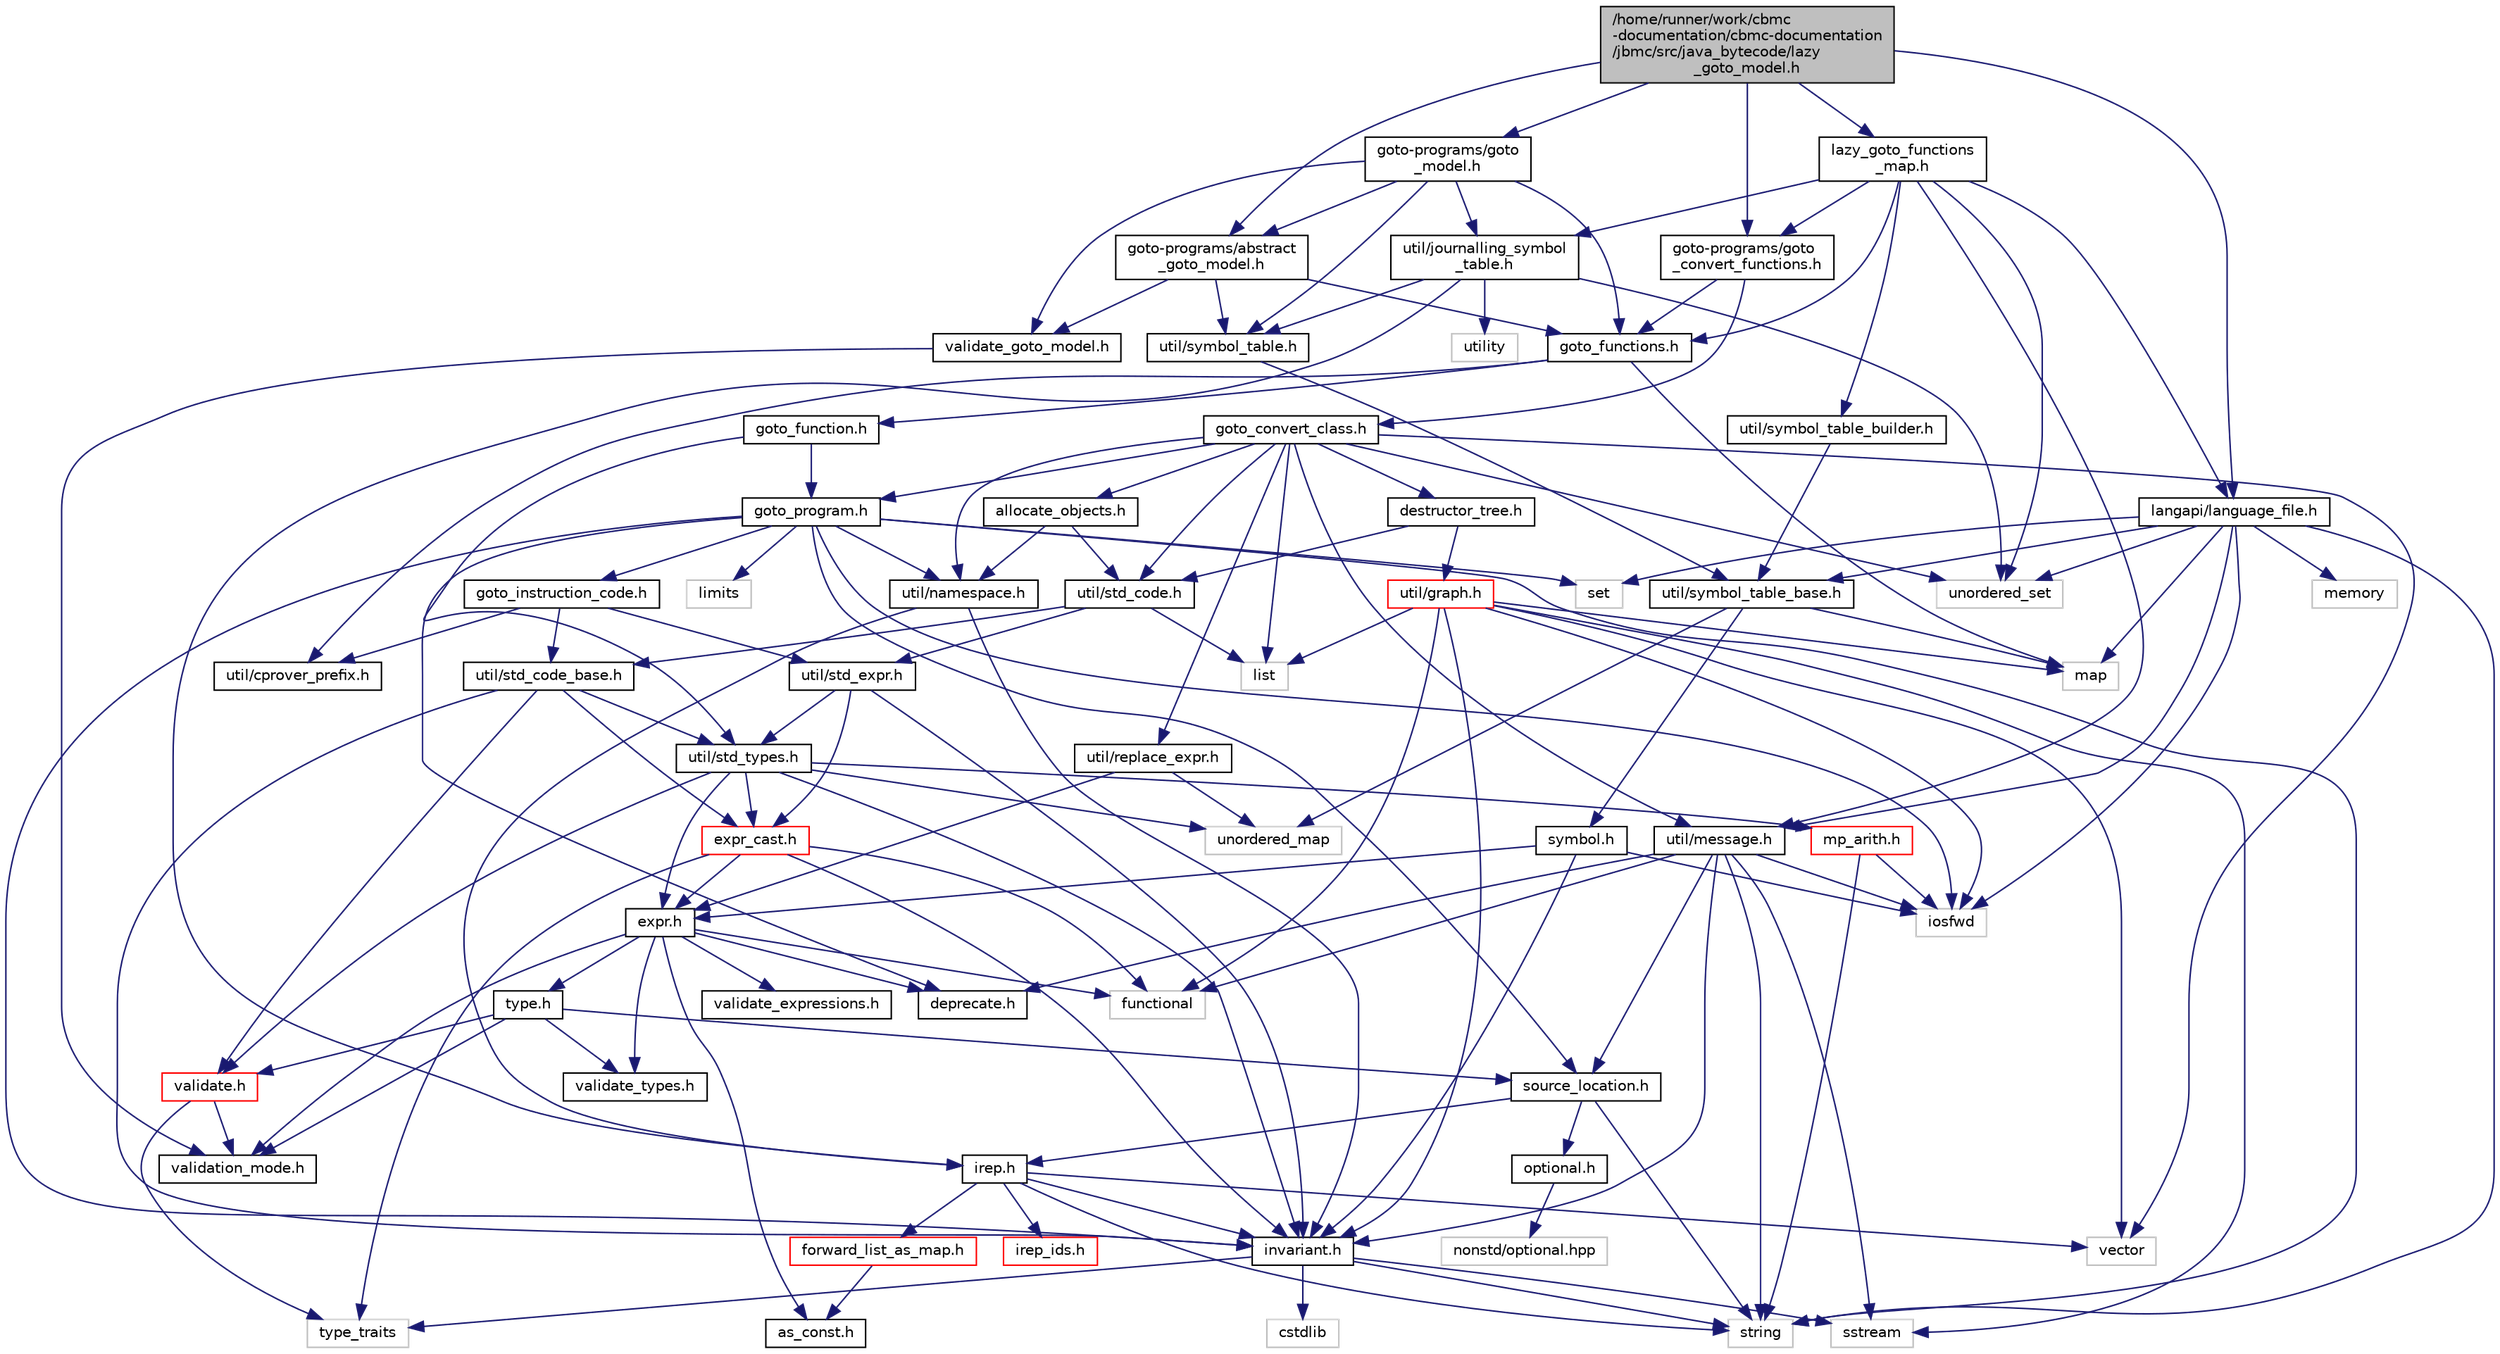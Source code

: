 digraph "/home/runner/work/cbmc-documentation/cbmc-documentation/jbmc/src/java_bytecode/lazy_goto_model.h"
{
 // LATEX_PDF_SIZE
  bgcolor="transparent";
  edge [fontname="Helvetica",fontsize="10",labelfontname="Helvetica",labelfontsize="10"];
  node [fontname="Helvetica",fontsize="10",shape=record];
  Node1 [label="/home/runner/work/cbmc\l-documentation/cbmc-documentation\l/jbmc/src/java_bytecode/lazy\l_goto_model.h",height=0.2,width=0.4,color="black", fillcolor="grey75", style="filled", fontcolor="black",tooltip="Author: Diffblue Ltd."];
  Node1 -> Node2 [color="midnightblue",fontsize="10",style="solid",fontname="Helvetica"];
  Node2 [label="langapi/language_file.h",height=0.2,width=0.4,color="black",URL="$language__file_8h.html",tooltip=" "];
  Node2 -> Node3 [color="midnightblue",fontsize="10",style="solid",fontname="Helvetica"];
  Node3 [label="iosfwd",height=0.2,width=0.4,color="grey75",tooltip=" "];
  Node2 -> Node4 [color="midnightblue",fontsize="10",style="solid",fontname="Helvetica"];
  Node4 [label="map",height=0.2,width=0.4,color="grey75",tooltip=" "];
  Node2 -> Node5 [color="midnightblue",fontsize="10",style="solid",fontname="Helvetica"];
  Node5 [label="memory",height=0.2,width=0.4,color="grey75",tooltip=" "];
  Node2 -> Node6 [color="midnightblue",fontsize="10",style="solid",fontname="Helvetica"];
  Node6 [label="set",height=0.2,width=0.4,color="grey75",tooltip=" "];
  Node2 -> Node7 [color="midnightblue",fontsize="10",style="solid",fontname="Helvetica"];
  Node7 [label="string",height=0.2,width=0.4,color="grey75",tooltip=" "];
  Node2 -> Node8 [color="midnightblue",fontsize="10",style="solid",fontname="Helvetica"];
  Node8 [label="unordered_set",height=0.2,width=0.4,color="grey75",tooltip=" "];
  Node2 -> Node9 [color="midnightblue",fontsize="10",style="solid",fontname="Helvetica"];
  Node9 [label="util/message.h",height=0.2,width=0.4,color="black",URL="$src_2util_2message_8h.html",tooltip=" "];
  Node9 -> Node10 [color="midnightblue",fontsize="10",style="solid",fontname="Helvetica"];
  Node10 [label="functional",height=0.2,width=0.4,color="grey75",tooltip=" "];
  Node9 -> Node3 [color="midnightblue",fontsize="10",style="solid",fontname="Helvetica"];
  Node9 -> Node11 [color="midnightblue",fontsize="10",style="solid",fontname="Helvetica"];
  Node11 [label="sstream",height=0.2,width=0.4,color="grey75",tooltip=" "];
  Node9 -> Node7 [color="midnightblue",fontsize="10",style="solid",fontname="Helvetica"];
  Node9 -> Node12 [color="midnightblue",fontsize="10",style="solid",fontname="Helvetica"];
  Node12 [label="deprecate.h",height=0.2,width=0.4,color="black",URL="$deprecate_8h.html",tooltip=" "];
  Node9 -> Node13 [color="midnightblue",fontsize="10",style="solid",fontname="Helvetica"];
  Node13 [label="invariant.h",height=0.2,width=0.4,color="black",URL="$src_2util_2invariant_8h.html",tooltip=" "];
  Node13 -> Node14 [color="midnightblue",fontsize="10",style="solid",fontname="Helvetica"];
  Node14 [label="cstdlib",height=0.2,width=0.4,color="grey75",tooltip=" "];
  Node13 -> Node11 [color="midnightblue",fontsize="10",style="solid",fontname="Helvetica"];
  Node13 -> Node7 [color="midnightblue",fontsize="10",style="solid",fontname="Helvetica"];
  Node13 -> Node15 [color="midnightblue",fontsize="10",style="solid",fontname="Helvetica"];
  Node15 [label="type_traits",height=0.2,width=0.4,color="grey75",tooltip=" "];
  Node9 -> Node16 [color="midnightblue",fontsize="10",style="solid",fontname="Helvetica"];
  Node16 [label="source_location.h",height=0.2,width=0.4,color="black",URL="$source__location_8h.html",tooltip=" "];
  Node16 -> Node17 [color="midnightblue",fontsize="10",style="solid",fontname="Helvetica"];
  Node17 [label="irep.h",height=0.2,width=0.4,color="black",URL="$irep_8h.html",tooltip=" "];
  Node17 -> Node7 [color="midnightblue",fontsize="10",style="solid",fontname="Helvetica"];
  Node17 -> Node18 [color="midnightblue",fontsize="10",style="solid",fontname="Helvetica"];
  Node18 [label="vector",height=0.2,width=0.4,color="grey75",tooltip=" "];
  Node17 -> Node13 [color="midnightblue",fontsize="10",style="solid",fontname="Helvetica"];
  Node17 -> Node19 [color="midnightblue",fontsize="10",style="solid",fontname="Helvetica"];
  Node19 [label="irep_ids.h",height=0.2,width=0.4,color="red",URL="$irep__ids_8h.html",tooltip=" "];
  Node17 -> Node29 [color="midnightblue",fontsize="10",style="solid",fontname="Helvetica"];
  Node29 [label="forward_list_as_map.h",height=0.2,width=0.4,color="red",URL="$forward__list__as__map_8h.html",tooltip=" "];
  Node29 -> Node32 [color="midnightblue",fontsize="10",style="solid",fontname="Helvetica"];
  Node32 [label="as_const.h",height=0.2,width=0.4,color="black",URL="$as__const_8h.html",tooltip=" "];
  Node16 -> Node34 [color="midnightblue",fontsize="10",style="solid",fontname="Helvetica"];
  Node34 [label="optional.h",height=0.2,width=0.4,color="black",URL="$optional_8h.html",tooltip=" "];
  Node34 -> Node35 [color="midnightblue",fontsize="10",style="solid",fontname="Helvetica"];
  Node35 [label="nonstd/optional.hpp",height=0.2,width=0.4,color="grey75",tooltip=" "];
  Node16 -> Node7 [color="midnightblue",fontsize="10",style="solid",fontname="Helvetica"];
  Node2 -> Node36 [color="midnightblue",fontsize="10",style="solid",fontname="Helvetica"];
  Node36 [label="util/symbol_table_base.h",height=0.2,width=0.4,color="black",URL="$symbol__table__base_8h.html",tooltip="Author: Diffblue Ltd."];
  Node36 -> Node4 [color="midnightblue",fontsize="10",style="solid",fontname="Helvetica"];
  Node36 -> Node25 [color="midnightblue",fontsize="10",style="solid",fontname="Helvetica"];
  Node25 [label="unordered_map",height=0.2,width=0.4,color="grey75",tooltip=" "];
  Node36 -> Node37 [color="midnightblue",fontsize="10",style="solid",fontname="Helvetica"];
  Node37 [label="symbol.h",height=0.2,width=0.4,color="black",URL="$symbol_8h.html",tooltip="Symbol table entry."];
  Node37 -> Node3 [color="midnightblue",fontsize="10",style="solid",fontname="Helvetica"];
  Node37 -> Node38 [color="midnightblue",fontsize="10",style="solid",fontname="Helvetica"];
  Node38 [label="expr.h",height=0.2,width=0.4,color="black",URL="$expr_8h.html",tooltip=" "];
  Node38 -> Node32 [color="midnightblue",fontsize="10",style="solid",fontname="Helvetica"];
  Node38 -> Node12 [color="midnightblue",fontsize="10",style="solid",fontname="Helvetica"];
  Node38 -> Node39 [color="midnightblue",fontsize="10",style="solid",fontname="Helvetica"];
  Node39 [label="type.h",height=0.2,width=0.4,color="black",URL="$type_8h.html",tooltip=" "];
  Node39 -> Node16 [color="midnightblue",fontsize="10",style="solid",fontname="Helvetica"];
  Node39 -> Node40 [color="midnightblue",fontsize="10",style="solid",fontname="Helvetica"];
  Node40 [label="validate.h",height=0.2,width=0.4,color="red",URL="$validate_8h.html",tooltip=" "];
  Node40 -> Node15 [color="midnightblue",fontsize="10",style="solid",fontname="Helvetica"];
  Node40 -> Node42 [color="midnightblue",fontsize="10",style="solid",fontname="Helvetica"];
  Node42 [label="validation_mode.h",height=0.2,width=0.4,color="black",URL="$validation__mode_8h.html",tooltip=" "];
  Node39 -> Node43 [color="midnightblue",fontsize="10",style="solid",fontname="Helvetica"];
  Node43 [label="validate_types.h",height=0.2,width=0.4,color="black",URL="$validate__types_8h.html",tooltip=" "];
  Node39 -> Node42 [color="midnightblue",fontsize="10",style="solid",fontname="Helvetica"];
  Node38 -> Node44 [color="midnightblue",fontsize="10",style="solid",fontname="Helvetica"];
  Node44 [label="validate_expressions.h",height=0.2,width=0.4,color="black",URL="$validate__expressions_8h.html",tooltip=" "];
  Node38 -> Node43 [color="midnightblue",fontsize="10",style="solid",fontname="Helvetica"];
  Node38 -> Node42 [color="midnightblue",fontsize="10",style="solid",fontname="Helvetica"];
  Node38 -> Node10 [color="midnightblue",fontsize="10",style="solid",fontname="Helvetica"];
  Node37 -> Node13 [color="midnightblue",fontsize="10",style="solid",fontname="Helvetica"];
  Node1 -> Node45 [color="midnightblue",fontsize="10",style="solid",fontname="Helvetica"];
  Node45 [label="goto-programs/abstract\l_goto_model.h",height=0.2,width=0.4,color="black",URL="$abstract__goto__model_8h.html",tooltip=" "];
  Node45 -> Node46 [color="midnightblue",fontsize="10",style="solid",fontname="Helvetica"];
  Node46 [label="goto_functions.h",height=0.2,width=0.4,color="black",URL="$goto__functions_8h.html",tooltip=" "];
  Node46 -> Node47 [color="midnightblue",fontsize="10",style="solid",fontname="Helvetica"];
  Node47 [label="goto_function.h",height=0.2,width=0.4,color="black",URL="$goto__function_8h.html",tooltip=" "];
  Node47 -> Node48 [color="midnightblue",fontsize="10",style="solid",fontname="Helvetica"];
  Node48 [label="util/std_types.h",height=0.2,width=0.4,color="black",URL="$std__types_8h.html",tooltip=" "];
  Node48 -> Node38 [color="midnightblue",fontsize="10",style="solid",fontname="Helvetica"];
  Node48 -> Node49 [color="midnightblue",fontsize="10",style="solid",fontname="Helvetica"];
  Node49 [label="expr_cast.h",height=0.2,width=0.4,color="red",URL="$expr__cast_8h.html",tooltip="Templated functions to cast to specific exprt-derived classes."];
  Node49 -> Node15 [color="midnightblue",fontsize="10",style="solid",fontname="Helvetica"];
  Node49 -> Node10 [color="midnightblue",fontsize="10",style="solid",fontname="Helvetica"];
  Node49 -> Node13 [color="midnightblue",fontsize="10",style="solid",fontname="Helvetica"];
  Node49 -> Node38 [color="midnightblue",fontsize="10",style="solid",fontname="Helvetica"];
  Node48 -> Node13 [color="midnightblue",fontsize="10",style="solid",fontname="Helvetica"];
  Node48 -> Node51 [color="midnightblue",fontsize="10",style="solid",fontname="Helvetica"];
  Node51 [label="mp_arith.h",height=0.2,width=0.4,color="red",URL="$mp__arith_8h.html",tooltip=" "];
  Node51 -> Node3 [color="midnightblue",fontsize="10",style="solid",fontname="Helvetica"];
  Node51 -> Node7 [color="midnightblue",fontsize="10",style="solid",fontname="Helvetica"];
  Node48 -> Node40 [color="midnightblue",fontsize="10",style="solid",fontname="Helvetica"];
  Node48 -> Node25 [color="midnightblue",fontsize="10",style="solid",fontname="Helvetica"];
  Node47 -> Node53 [color="midnightblue",fontsize="10",style="solid",fontname="Helvetica"];
  Node53 [label="goto_program.h",height=0.2,width=0.4,color="black",URL="$goto__program_8h.html",tooltip=" "];
  Node53 -> Node54 [color="midnightblue",fontsize="10",style="solid",fontname="Helvetica"];
  Node54 [label="goto_instruction_code.h",height=0.2,width=0.4,color="black",URL="$goto__instruction__code_8h.html",tooltip=" "];
  Node54 -> Node55 [color="midnightblue",fontsize="10",style="solid",fontname="Helvetica"];
  Node55 [label="util/cprover_prefix.h",height=0.2,width=0.4,color="black",URL="$cprover__prefix_8h.html",tooltip=" "];
  Node54 -> Node56 [color="midnightblue",fontsize="10",style="solid",fontname="Helvetica"];
  Node56 [label="util/std_code_base.h",height=0.2,width=0.4,color="black",URL="$std__code__base_8h.html",tooltip=" "];
  Node56 -> Node49 [color="midnightblue",fontsize="10",style="solid",fontname="Helvetica"];
  Node56 -> Node13 [color="midnightblue",fontsize="10",style="solid",fontname="Helvetica"];
  Node56 -> Node48 [color="midnightblue",fontsize="10",style="solid",fontname="Helvetica"];
  Node56 -> Node40 [color="midnightblue",fontsize="10",style="solid",fontname="Helvetica"];
  Node54 -> Node57 [color="midnightblue",fontsize="10",style="solid",fontname="Helvetica"];
  Node57 [label="util/std_expr.h",height=0.2,width=0.4,color="black",URL="$std__expr_8h.html",tooltip=" "];
  Node57 -> Node49 [color="midnightblue",fontsize="10",style="solid",fontname="Helvetica"];
  Node57 -> Node13 [color="midnightblue",fontsize="10",style="solid",fontname="Helvetica"];
  Node57 -> Node48 [color="midnightblue",fontsize="10",style="solid",fontname="Helvetica"];
  Node53 -> Node3 [color="midnightblue",fontsize="10",style="solid",fontname="Helvetica"];
  Node53 -> Node6 [color="midnightblue",fontsize="10",style="solid",fontname="Helvetica"];
  Node53 -> Node58 [color="midnightblue",fontsize="10",style="solid",fontname="Helvetica"];
  Node58 [label="limits",height=0.2,width=0.4,color="grey75",tooltip=" "];
  Node53 -> Node7 [color="midnightblue",fontsize="10",style="solid",fontname="Helvetica"];
  Node53 -> Node12 [color="midnightblue",fontsize="10",style="solid",fontname="Helvetica"];
  Node53 -> Node13 [color="midnightblue",fontsize="10",style="solid",fontname="Helvetica"];
  Node53 -> Node59 [color="midnightblue",fontsize="10",style="solid",fontname="Helvetica"];
  Node59 [label="util/namespace.h",height=0.2,width=0.4,color="black",URL="$namespace_8h.html",tooltip=" "];
  Node59 -> Node13 [color="midnightblue",fontsize="10",style="solid",fontname="Helvetica"];
  Node59 -> Node17 [color="midnightblue",fontsize="10",style="solid",fontname="Helvetica"];
  Node53 -> Node16 [color="midnightblue",fontsize="10",style="solid",fontname="Helvetica"];
  Node46 -> Node55 [color="midnightblue",fontsize="10",style="solid",fontname="Helvetica"];
  Node46 -> Node4 [color="midnightblue",fontsize="10",style="solid",fontname="Helvetica"];
  Node45 -> Node60 [color="midnightblue",fontsize="10",style="solid",fontname="Helvetica"];
  Node60 [label="validate_goto_model.h",height=0.2,width=0.4,color="black",URL="$validate__goto__model_8h.html",tooltip=" "];
  Node60 -> Node42 [color="midnightblue",fontsize="10",style="solid",fontname="Helvetica"];
  Node45 -> Node61 [color="midnightblue",fontsize="10",style="solid",fontname="Helvetica"];
  Node61 [label="util/symbol_table.h",height=0.2,width=0.4,color="black",URL="$symbol__table_8h.html",tooltip="Author: Diffblue Ltd."];
  Node61 -> Node36 [color="midnightblue",fontsize="10",style="solid",fontname="Helvetica"];
  Node1 -> Node62 [color="midnightblue",fontsize="10",style="solid",fontname="Helvetica"];
  Node62 [label="goto-programs/goto\l_convert_functions.h",height=0.2,width=0.4,color="black",URL="$goto__convert__functions_8h.html",tooltip=" "];
  Node62 -> Node63 [color="midnightblue",fontsize="10",style="solid",fontname="Helvetica"];
  Node63 [label="goto_convert_class.h",height=0.2,width=0.4,color="black",URL="$goto__convert__class_8h.html",tooltip=" "];
  Node63 -> Node24 [color="midnightblue",fontsize="10",style="solid",fontname="Helvetica"];
  Node24 [label="list",height=0.2,width=0.4,color="grey75",tooltip=" "];
  Node63 -> Node18 [color="midnightblue",fontsize="10",style="solid",fontname="Helvetica"];
  Node63 -> Node8 [color="midnightblue",fontsize="10",style="solid",fontname="Helvetica"];
  Node63 -> Node9 [color="midnightblue",fontsize="10",style="solid",fontname="Helvetica"];
  Node63 -> Node59 [color="midnightblue",fontsize="10",style="solid",fontname="Helvetica"];
  Node63 -> Node64 [color="midnightblue",fontsize="10",style="solid",fontname="Helvetica"];
  Node64 [label="util/replace_expr.h",height=0.2,width=0.4,color="black",URL="$replace__expr_8h.html",tooltip=" "];
  Node64 -> Node38 [color="midnightblue",fontsize="10",style="solid",fontname="Helvetica"];
  Node64 -> Node25 [color="midnightblue",fontsize="10",style="solid",fontname="Helvetica"];
  Node63 -> Node65 [color="midnightblue",fontsize="10",style="solid",fontname="Helvetica"];
  Node65 [label="util/std_code.h",height=0.2,width=0.4,color="black",URL="$std__code_8h.html",tooltip=" "];
  Node65 -> Node24 [color="midnightblue",fontsize="10",style="solid",fontname="Helvetica"];
  Node65 -> Node56 [color="midnightblue",fontsize="10",style="solid",fontname="Helvetica"];
  Node65 -> Node57 [color="midnightblue",fontsize="10",style="solid",fontname="Helvetica"];
  Node63 -> Node66 [color="midnightblue",fontsize="10",style="solid",fontname="Helvetica"];
  Node66 [label="allocate_objects.h",height=0.2,width=0.4,color="black",URL="$allocate__objects_8h.html",tooltip=" "];
  Node66 -> Node59 [color="midnightblue",fontsize="10",style="solid",fontname="Helvetica"];
  Node66 -> Node65 [color="midnightblue",fontsize="10",style="solid",fontname="Helvetica"];
  Node63 -> Node67 [color="midnightblue",fontsize="10",style="solid",fontname="Helvetica"];
  Node67 [label="destructor_tree.h",height=0.2,width=0.4,color="black",URL="$destructor__tree_8h.html",tooltip=" "];
  Node67 -> Node68 [color="midnightblue",fontsize="10",style="solid",fontname="Helvetica"];
  Node68 [label="util/graph.h",height=0.2,width=0.4,color="red",URL="$graph_8h.html",tooltip=" "];
  Node68 -> Node10 [color="midnightblue",fontsize="10",style="solid",fontname="Helvetica"];
  Node68 -> Node3 [color="midnightblue",fontsize="10",style="solid",fontname="Helvetica"];
  Node68 -> Node24 [color="midnightblue",fontsize="10",style="solid",fontname="Helvetica"];
  Node68 -> Node4 [color="midnightblue",fontsize="10",style="solid",fontname="Helvetica"];
  Node68 -> Node11 [color="midnightblue",fontsize="10",style="solid",fontname="Helvetica"];
  Node68 -> Node18 [color="midnightblue",fontsize="10",style="solid",fontname="Helvetica"];
  Node68 -> Node13 [color="midnightblue",fontsize="10",style="solid",fontname="Helvetica"];
  Node67 -> Node65 [color="midnightblue",fontsize="10",style="solid",fontname="Helvetica"];
  Node63 -> Node53 [color="midnightblue",fontsize="10",style="solid",fontname="Helvetica"];
  Node62 -> Node46 [color="midnightblue",fontsize="10",style="solid",fontname="Helvetica"];
  Node1 -> Node71 [color="midnightblue",fontsize="10",style="solid",fontname="Helvetica"];
  Node71 [label="goto-programs/goto\l_model.h",height=0.2,width=0.4,color="black",URL="$goto__model_8h.html",tooltip=" "];
  Node71 -> Node61 [color="midnightblue",fontsize="10",style="solid",fontname="Helvetica"];
  Node71 -> Node72 [color="midnightblue",fontsize="10",style="solid",fontname="Helvetica"];
  Node72 [label="util/journalling_symbol\l_table.h",height=0.2,width=0.4,color="black",URL="$journalling__symbol__table_8h.html",tooltip="Author: Diffblue Ltd."];
  Node72 -> Node73 [color="midnightblue",fontsize="10",style="solid",fontname="Helvetica"];
  Node73 [label="utility",height=0.2,width=0.4,color="grey75",tooltip=" "];
  Node72 -> Node8 [color="midnightblue",fontsize="10",style="solid",fontname="Helvetica"];
  Node72 -> Node17 [color="midnightblue",fontsize="10",style="solid",fontname="Helvetica"];
  Node72 -> Node61 [color="midnightblue",fontsize="10",style="solid",fontname="Helvetica"];
  Node71 -> Node45 [color="midnightblue",fontsize="10",style="solid",fontname="Helvetica"];
  Node71 -> Node46 [color="midnightblue",fontsize="10",style="solid",fontname="Helvetica"];
  Node71 -> Node60 [color="midnightblue",fontsize="10",style="solid",fontname="Helvetica"];
  Node1 -> Node74 [color="midnightblue",fontsize="10",style="solid",fontname="Helvetica"];
  Node74 [label="lazy_goto_functions\l_map.h",height=0.2,width=0.4,color="black",URL="$lazy__goto__functions__map_8h.html",tooltip="Author: Diffblue Ltd."];
  Node74 -> Node8 [color="midnightblue",fontsize="10",style="solid",fontname="Helvetica"];
  Node74 -> Node62 [color="midnightblue",fontsize="10",style="solid",fontname="Helvetica"];
  Node74 -> Node46 [color="midnightblue",fontsize="10",style="solid",fontname="Helvetica"];
  Node74 -> Node2 [color="midnightblue",fontsize="10",style="solid",fontname="Helvetica"];
  Node74 -> Node72 [color="midnightblue",fontsize="10",style="solid",fontname="Helvetica"];
  Node74 -> Node9 [color="midnightblue",fontsize="10",style="solid",fontname="Helvetica"];
  Node74 -> Node75 [color="midnightblue",fontsize="10",style="solid",fontname="Helvetica"];
  Node75 [label="util/symbol_table_builder.h",height=0.2,width=0.4,color="black",URL="$symbol__table__builder_8h.html",tooltip=" "];
  Node75 -> Node36 [color="midnightblue",fontsize="10",style="solid",fontname="Helvetica"];
}
